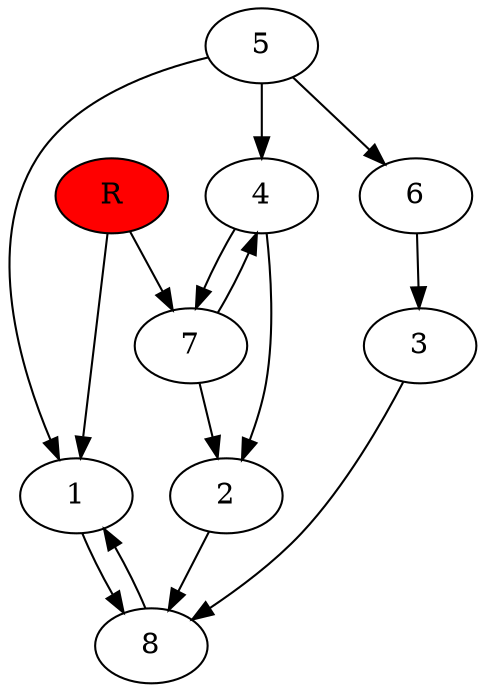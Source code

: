 digraph prb63508 {
	1
	2
	3
	4
	5
	6
	7
	8
	R [fillcolor="#ff0000" style=filled]
	1 -> 8
	2 -> 8
	3 -> 8
	4 -> 2
	4 -> 7
	5 -> 1
	5 -> 4
	5 -> 6
	6 -> 3
	7 -> 2
	7 -> 4
	8 -> 1
	R -> 1
	R -> 7
}
